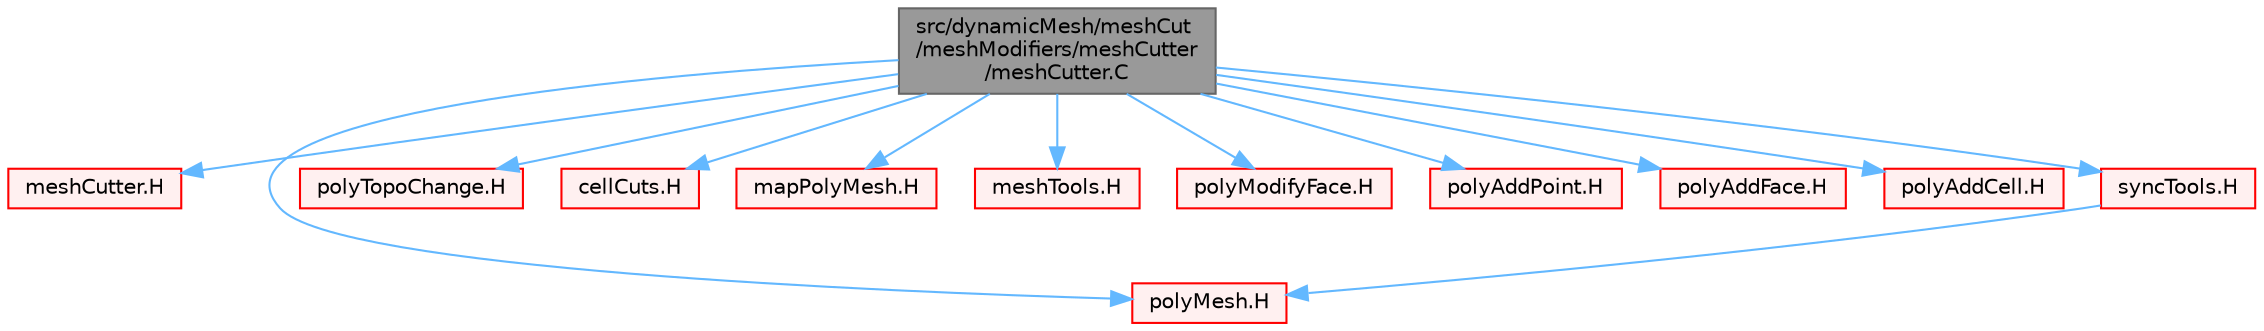 digraph "src/dynamicMesh/meshCut/meshModifiers/meshCutter/meshCutter.C"
{
 // LATEX_PDF_SIZE
  bgcolor="transparent";
  edge [fontname=Helvetica,fontsize=10,labelfontname=Helvetica,labelfontsize=10];
  node [fontname=Helvetica,fontsize=10,shape=box,height=0.2,width=0.4];
  Node1 [id="Node000001",label="src/dynamicMesh/meshCut\l/meshModifiers/meshCutter\l/meshCutter.C",height=0.2,width=0.4,color="gray40", fillcolor="grey60", style="filled", fontcolor="black",tooltip=" "];
  Node1 -> Node2 [id="edge1_Node000001_Node000002",color="steelblue1",style="solid",tooltip=" "];
  Node2 [id="Node000002",label="meshCutter.H",height=0.2,width=0.4,color="red", fillcolor="#FFF0F0", style="filled",URL="$meshCutter_8H.html",tooltip=" "];
  Node1 -> Node27 [id="edge2_Node000001_Node000027",color="steelblue1",style="solid",tooltip=" "];
  Node27 [id="Node000027",label="polyMesh.H",height=0.2,width=0.4,color="red", fillcolor="#FFF0F0", style="filled",URL="$polyMesh_8H.html",tooltip=" "];
  Node1 -> Node282 [id="edge3_Node000001_Node000282",color="steelblue1",style="solid",tooltip=" "];
  Node282 [id="Node000282",label="polyTopoChange.H",height=0.2,width=0.4,color="red", fillcolor="#FFF0F0", style="filled",URL="$polyTopoChange_8H.html",tooltip=" "];
  Node1 -> Node284 [id="edge4_Node000001_Node000284",color="steelblue1",style="solid",tooltip=" "];
  Node284 [id="Node000284",label="cellCuts.H",height=0.2,width=0.4,color="red", fillcolor="#FFF0F0", style="filled",URL="$cellCuts_8H.html",tooltip=" "];
  Node1 -> Node285 [id="edge5_Node000001_Node000285",color="steelblue1",style="solid",tooltip=" "];
  Node285 [id="Node000285",label="mapPolyMesh.H",height=0.2,width=0.4,color="red", fillcolor="#FFF0F0", style="filled",URL="$mapPolyMesh_8H.html",tooltip=" "];
  Node1 -> Node288 [id="edge6_Node000001_Node000288",color="steelblue1",style="solid",tooltip=" "];
  Node288 [id="Node000288",label="meshTools.H",height=0.2,width=0.4,color="red", fillcolor="#FFF0F0", style="filled",URL="$meshTools_8H.html",tooltip=" "];
  Node1 -> Node289 [id="edge7_Node000001_Node000289",color="steelblue1",style="solid",tooltip=" "];
  Node289 [id="Node000289",label="polyModifyFace.H",height=0.2,width=0.4,color="red", fillcolor="#FFF0F0", style="filled",URL="$polyModifyFace_8H.html",tooltip=" "];
  Node1 -> Node291 [id="edge8_Node000001_Node000291",color="steelblue1",style="solid",tooltip=" "];
  Node291 [id="Node000291",label="polyAddPoint.H",height=0.2,width=0.4,color="red", fillcolor="#FFF0F0", style="filled",URL="$polyAddPoint_8H.html",tooltip=" "];
  Node1 -> Node292 [id="edge9_Node000001_Node000292",color="steelblue1",style="solid",tooltip=" "];
  Node292 [id="Node000292",label="polyAddFace.H",height=0.2,width=0.4,color="red", fillcolor="#FFF0F0", style="filled",URL="$polyAddFace_8H.html",tooltip=" "];
  Node1 -> Node293 [id="edge10_Node000001_Node000293",color="steelblue1",style="solid",tooltip=" "];
  Node293 [id="Node000293",label="polyAddCell.H",height=0.2,width=0.4,color="red", fillcolor="#FFF0F0", style="filled",URL="$polyAddCell_8H.html",tooltip=" "];
  Node1 -> Node294 [id="edge11_Node000001_Node000294",color="steelblue1",style="solid",tooltip=" "];
  Node294 [id="Node000294",label="syncTools.H",height=0.2,width=0.4,color="red", fillcolor="#FFF0F0", style="filled",URL="$syncTools_8H.html",tooltip=" "];
  Node294 -> Node27 [id="edge12_Node000294_Node000027",color="steelblue1",style="solid",tooltip=" "];
}
